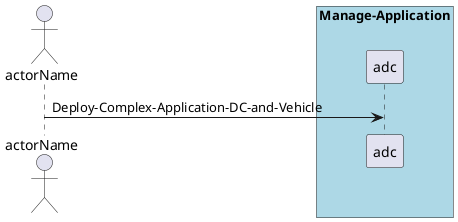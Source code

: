 @startuml
Actor "actorName" as A

box "Manage-Application" #lightblue
participant "adc" as S
A -> S : Deploy-Complex-Application-DC-and-Vehicle
end box

@enduml
